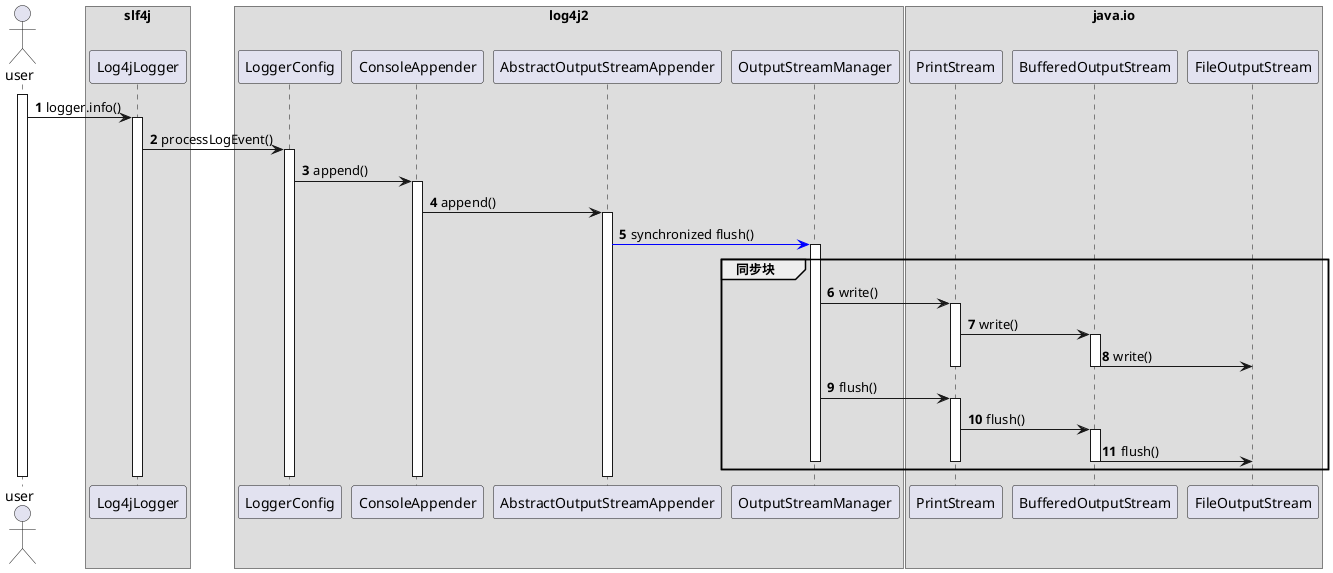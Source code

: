 @startuml
actor user

box "slf4j"
participant Log4jLogger
end box

box "log4j2"
participant LoggerConfig
participant ConsoleAppender
participant AbstractOutputStreamAppender
participant OutputStreamManager
end box

box "java.io"
participant PrintStream
participant BufferedOutputStream
participant FileOutputStream
end box

autonumber

activate user
user -> Log4jLogger: logger.info()

activate Log4jLogger
Log4jLogger -> LoggerConfig: processLogEvent()

activate LoggerConfig
LoggerConfig -> ConsoleAppender: append()

activate ConsoleAppender
ConsoleAppender -> AbstractOutputStreamAppender: append()


activate AbstractOutputStreamAppender
AbstractOutputStreamAppender -[#0000FF]> OutputStreamManager: synchronized flush()

group 同步块
activate OutputStreamManager
OutputStreamManager -> PrintStream: write()

activate PrintStream
PrintStream -> BufferedOutputStream: write()

activate BufferedOutputStream
BufferedOutputStream -> FileOutputStream: write()
deactivate BufferedOutputStream

deactivate PrintStream

OutputStreamManager -> PrintStream: flush()

activate PrintStream
PrintStream -> BufferedOutputStream: flush()
activate BufferedOutputStream
BufferedOutputStream -> FileOutputStream: flush()
deactivate BufferedOutputStream

deactivate PrintStream

deactivate OutputStreamManager
end

deactivate AbstractOutputStreamAppender

deactivate ConsoleAppender

deactivate LoggerConfig

deactivate Log4jLogger

deactivate user

@enduml